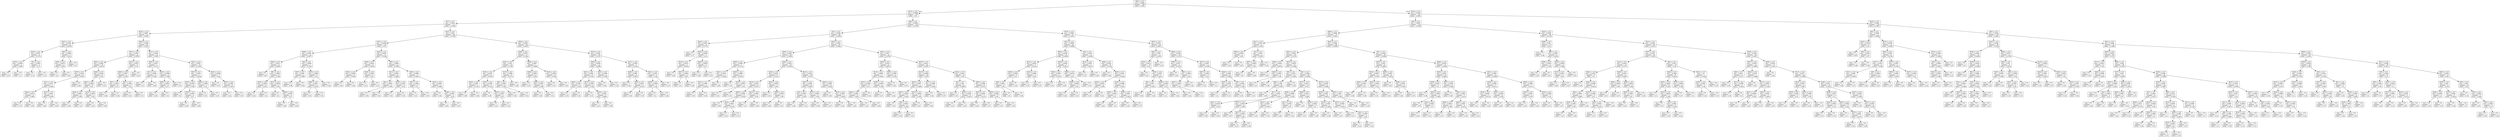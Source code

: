 digraph Tree {
node [shape=box] ;
0 [label="X[0] <= 0.5\nmse = 0.0094\nsamples = 500\nvalue = 0.462"] ;
1 [label="X[13] <= 0.5\nmse = 0.0068\nsamples = 233\nvalue = 0.51"] ;
0 -> 1 [labeldistance=2.5, labelangle=45, headlabel="True"] ;
2 [label="X[7] <= 0.5\nmse = 0.0053\nsamples = 117\nvalue = 0.5449"] ;
1 -> 2 ;
3 [label="X[22] <= 0.5\nmse = 0.0057\nsamples = 51\nvalue = 0.5827"] ;
2 -> 3 ;
4 [label="X[47] <= 0.5\nmse = 0.0029\nsamples = 9\nvalue = 0.6556"] ;
3 -> 4 ;
5 [label="X[32] <= 0.5\nmse = 0.0007\nsamples = 4\nvalue = 0.7075"] ;
4 -> 5 ;
6 [label="X[37] <= 0.5\nmse = 0.0002\nsamples = 2\nvalue = 0.685"] ;
5 -> 6 ;
7 [label="mse = 0.0\nsamples = 1\nvalue = 0.67"] ;
6 -> 7 ;
8 [label="mse = -0.0\nsamples = 1\nvalue = 0.7"] ;
6 -> 8 ;
9 [label="X[1] <= 0.5\nmse = 0.0001\nsamples = 2\nvalue = 0.73"] ;
5 -> 9 ;
10 [label="mse = 0.0\nsamples = 1\nvalue = 0.74"] ;
9 -> 10 ;
11 [label="mse = -0.0\nsamples = 1\nvalue = 0.72"] ;
9 -> 11 ;
12 [label="X[6] <= 0.5\nmse = 0.0008\nsamples = 5\nvalue = 0.614"] ;
4 -> 12 ;
13 [label="X[35] <= 0.5\nmse = 0.0012\nsamples = 2\nvalue = 0.635"] ;
12 -> 13 ;
14 [label="mse = 0.0\nsamples = 1\nvalue = 0.6"] ;
13 -> 14 ;
15 [label="mse = 0.0\nsamples = 1\nvalue = 0.67"] ;
13 -> 15 ;
16 [label="mse = -0.0\nsamples = 3\nvalue = 0.6"] ;
12 -> 16 ;
17 [label="X[42] <= 0.5\nmse = 0.0049\nsamples = 42\nvalue = 0.5671"] ;
3 -> 17 ;
18 [label="X[37] <= 0.5\nmse = 0.0047\nsamples = 21\nvalue = 0.5976"] ;
17 -> 18 ;
19 [label="X[43] <= 0.5\nmse = 0.0028\nsamples = 16\nvalue = 0.6219"] ;
18 -> 19 ;
20 [label="X[35] <= 0.5\nmse = 0.0019\nsamples = 8\nvalue = 0.6537"] ;
19 -> 20 ;
21 [label="X[11] <= 0.5\nmse = 0.0013\nsamples = 7\nvalue = 0.6643"] ;
20 -> 21 ;
22 [label="X[44] <= 0.5\nmse = 0.0012\nsamples = 4\nvalue = 0.685"] ;
21 -> 22 ;
23 [label="mse = 0.0\nsamples = 2\nvalue = 0.72"] ;
22 -> 23 ;
24 [label="mse = 0.0\nsamples = 2\nvalue = 0.65"] ;
22 -> 24 ;
25 [label="X[31] <= 0.5\nmse = 0.0001\nsamples = 3\nvalue = 0.6367"] ;
21 -> 25 ;
26 [label="mse = 0.0\nsamples = 1\nvalue = 0.65"] ;
25 -> 26 ;
27 [label="mse = -0.0\nsamples = 2\nvalue = 0.63"] ;
25 -> 27 ;
28 [label="mse = -0.0\nsamples = 1\nvalue = 0.58"] ;
20 -> 28 ;
29 [label="X[46] <= 0.5\nmse = 0.0016\nsamples = 8\nvalue = 0.59"] ;
19 -> 29 ;
30 [label="X[41] <= 0.5\nmse = 0.0005\nsamples = 6\nvalue = 0.61"] ;
29 -> 30 ;
31 [label="X[30] <= 0.5\nmse = 0.0001\nsamples = 4\nvalue = 0.595"] ;
30 -> 31 ;
32 [label="mse = 0.0\nsamples = 1\nvalue = 0.58"] ;
31 -> 32 ;
33 [label="mse = 0.0\nsamples = 3\nvalue = 0.6"] ;
31 -> 33 ;
34 [label="X[33] <= 0.5\nmse = 0.0001\nsamples = 2\nvalue = 0.64"] ;
30 -> 34 ;
35 [label="mse = 0.0\nsamples = 1\nvalue = 0.63"] ;
34 -> 35 ;
36 [label="mse = 0.0\nsamples = 1\nvalue = 0.65"] ;
34 -> 36 ;
37 [label="mse = -0.0\nsamples = 2\nvalue = 0.53"] ;
29 -> 37 ;
38 [label="X[15] <= 0.5\nmse = 0.0031\nsamples = 5\nvalue = 0.52"] ;
18 -> 38 ;
39 [label="X[45] <= 0.5\nmse = 0.0007\nsamples = 4\nvalue = 0.545"] ;
38 -> 39 ;
40 [label="X[5] <= 0.5\nmse = 0.0001\nsamples = 2\nvalue = 0.57"] ;
39 -> 40 ;
41 [label="mse = 0.0\nsamples = 1\nvalue = 0.58"] ;
40 -> 41 ;
42 [label="mse = -0.0\nsamples = 1\nvalue = 0.56"] ;
40 -> 42 ;
43 [label="X[2] <= 0.5\nmse = 0.0001\nsamples = 2\nvalue = 0.52"] ;
39 -> 43 ;
44 [label="mse = 0.0\nsamples = 1\nvalue = 0.53"] ;
43 -> 44 ;
45 [label="mse = 0.0\nsamples = 1\nvalue = 0.51"] ;
43 -> 45 ;
46 [label="mse = -0.0\nsamples = 1\nvalue = 0.42"] ;
38 -> 46 ;
47 [label="X[11] <= 0.5\nmse = 0.0032\nsamples = 21\nvalue = 0.5367"] ;
17 -> 47 ;
48 [label="X[24] <= 0.5\nmse = 0.0017\nsamples = 7\nvalue = 0.5771"] ;
47 -> 48 ;
49 [label="X[1] <= 0.5\nmse = 0.0006\nsamples = 2\nvalue = 0.625"] ;
48 -> 49 ;
50 [label="mse = 0.0\nsamples = 1\nvalue = 0.6"] ;
49 -> 50 ;
51 [label="mse = -0.0\nsamples = 1\nvalue = 0.65"] ;
49 -> 51 ;
52 [label="X[33] <= 0.5\nmse = 0.0008\nsamples = 5\nvalue = 0.558"] ;
48 -> 52 ;
53 [label="X[48] <= 0.5\nmse = 0.0003\nsamples = 4\nvalue = 0.57"] ;
52 -> 53 ;
54 [label="mse = 0.0\nsamples = 3\nvalue = 0.56"] ;
53 -> 54 ;
55 [label="mse = 0.0\nsamples = 1\nvalue = 0.6"] ;
53 -> 55 ;
56 [label="mse = -0.0\nsamples = 1\nvalue = 0.51"] ;
52 -> 56 ;
57 [label="X[21] <= 0.5\nmse = 0.0027\nsamples = 14\nvalue = 0.5164"] ;
47 -> 57 ;
58 [label="X[47] <= 0.5\nmse = 0.0019\nsamples = 7\nvalue = 0.5529"] ;
57 -> 58 ;
59 [label="X[35] <= 0.5\nmse = 0.0003\nsamples = 4\nvalue = 0.585"] ;
58 -> 59 ;
60 [label="mse = 0.0\nsamples = 2\nvalue = 0.6"] ;
59 -> 60 ;
61 [label="X[34] <= 0.5\nmse = 0.0001\nsamples = 2\nvalue = 0.57"] ;
59 -> 61 ;
62 [label="mse = 0.0\nsamples = 1\nvalue = 0.58"] ;
61 -> 62 ;
63 [label="mse = -0.0\nsamples = 1\nvalue = 0.56"] ;
61 -> 63 ;
64 [label="X[26] <= 0.5\nmse = 0.0008\nsamples = 3\nvalue = 0.51"] ;
58 -> 64 ;
65 [label="mse = 0.0\nsamples = 2\nvalue = 0.53"] ;
64 -> 65 ;
66 [label="mse = 0.0\nsamples = 1\nvalue = 0.47"] ;
64 -> 66 ;
67 [label="X[16] <= 0.5\nmse = 0.0009\nsamples = 7\nvalue = 0.48"] ;
57 -> 67 ;
68 [label="mse = 0.0\nsamples = 3\nvalue = 0.51"] ;
67 -> 68 ;
69 [label="X[35] <= 0.5\nmse = 0.0005\nsamples = 4\nvalue = 0.4575"] ;
67 -> 69 ;
70 [label="mse = 0.0\nsamples = 1\nvalue = 0.42"] ;
69 -> 70 ;
71 [label="mse = 0.0\nsamples = 3\nvalue = 0.47"] ;
69 -> 71 ;
72 [label="X[31] <= 0.5\nmse = 0.003\nsamples = 66\nvalue = 0.5156"] ;
2 -> 72 ;
73 [label="X[37] <= 0.5\nmse = 0.0026\nsamples = 30\nvalue = 0.54"] ;
72 -> 73 ;
74 [label="X[48] <= 0.5\nmse = 0.0024\nsamples = 13\nvalue = 0.5677"] ;
73 -> 74 ;
75 [label="X[40] <= 0.5\nmse = 0.0013\nsamples = 6\nvalue = 0.6067"] ;
74 -> 75 ;
76 [label="mse = 0.0\nsamples = 1\nvalue = 0.67"] ;
75 -> 76 ;
77 [label="X[6] <= 0.5\nmse = 0.0005\nsamples = 5\nvalue = 0.594"] ;
75 -> 77 ;
78 [label="X[19] <= 0.5\nmse = 0.0002\nsamples = 2\nvalue = 0.615"] ;
77 -> 78 ;
79 [label="mse = 0.0\nsamples = 1\nvalue = 0.63"] ;
78 -> 79 ;
80 [label="mse = 0.0\nsamples = 1\nvalue = 0.6"] ;
78 -> 80 ;
81 [label="X[21] <= 0.5\nmse = 0.0003\nsamples = 3\nvalue = 0.58"] ;
77 -> 81 ;
82 [label="mse = 0.0\nsamples = 1\nvalue = 0.6"] ;
81 -> 82 ;
83 [label="X[29] <= 0.5\nmse = 0.0001\nsamples = 2\nvalue = 0.57"] ;
81 -> 83 ;
84 [label="mse = 0.0\nsamples = 1\nvalue = 0.58"] ;
83 -> 84 ;
85 [label="mse = -0.0\nsamples = 1\nvalue = 0.56"] ;
83 -> 85 ;
86 [label="X[6] <= 0.5\nmse = 0.0009\nsamples = 7\nvalue = 0.5343"] ;
74 -> 86 ;
87 [label="X[47] <= 0.5\nmse = 0.0001\nsamples = 3\nvalue = 0.5667"] ;
86 -> 87 ;
88 [label="mse = 0.0\nsamples = 2\nvalue = 0.56"] ;
87 -> 88 ;
89 [label="mse = -0.0\nsamples = 1\nvalue = 0.58"] ;
87 -> 89 ;
90 [label="X[15] <= 0.5\nmse = 0.0002\nsamples = 4\nvalue = 0.51"] ;
86 -> 90 ;
91 [label="X[46] <= 0.5\nmse = 0.0001\nsamples = 3\nvalue = 0.5167"] ;
90 -> 91 ;
92 [label="mse = 0.0\nsamples = 1\nvalue = 0.53"] ;
91 -> 92 ;
93 [label="mse = 0.0\nsamples = 2\nvalue = 0.51"] ;
91 -> 93 ;
94 [label="mse = -0.0\nsamples = 1\nvalue = 0.49"] ;
90 -> 94 ;
95 [label="X[22] <= 0.5\nmse = 0.0018\nsamples = 17\nvalue = 0.5188"] ;
73 -> 95 ;
96 [label="X[20] <= 0.5\nmse = 0.0022\nsamples = 4\nvalue = 0.5625"] ;
95 -> 96 ;
97 [label="X[43] <= 0.5\nmse = 0.0006\nsamples = 2\nvalue = 0.605"] ;
96 -> 97 ;
98 [label="mse = 0.0\nsamples = 1\nvalue = 0.63"] ;
97 -> 98 ;
99 [label="mse = 0.0\nsamples = 1\nvalue = 0.58"] ;
97 -> 99 ;
100 [label="X[36] <= 0.5\nmse = 0.0001\nsamples = 2\nvalue = 0.52"] ;
96 -> 100 ;
101 [label="mse = 0.0\nsamples = 1\nvalue = 0.53"] ;
100 -> 101 ;
102 [label="mse = 0.0\nsamples = 1\nvalue = 0.51"] ;
100 -> 102 ;
103 [label="X[6] <= 0.5\nmse = 0.0009\nsamples = 13\nvalue = 0.5054"] ;
95 -> 103 ;
104 [label="X[11] <= 0.5\nmse = 0.0003\nsamples = 6\nvalue = 0.5283"] ;
103 -> 104 ;
105 [label="X[9] <= 0.5\nmse = 0.0002\nsamples = 2\nvalue = 0.545"] ;
104 -> 105 ;
106 [label="mse = 0.0\nsamples = 1\nvalue = 0.56"] ;
105 -> 106 ;
107 [label="mse = -0.0\nsamples = 1\nvalue = 0.53"] ;
105 -> 107 ;
108 [label="X[34] <= 0.5\nmse = 0.0001\nsamples = 4\nvalue = 0.52"] ;
104 -> 108 ;
109 [label="mse = 0.0\nsamples = 2\nvalue = 0.51"] ;
108 -> 109 ;
110 [label="mse = 0.0\nsamples = 2\nvalue = 0.53"] ;
108 -> 110 ;
111 [label="X[26] <= 0.5\nmse = 0.0006\nsamples = 7\nvalue = 0.4857"] ;
103 -> 111 ;
112 [label="X[9] <= 0.5\nmse = 0.0003\nsamples = 4\nvalue = 0.5"] ;
111 -> 112 ;
113 [label="mse = 0.0\nsamples = 3\nvalue = 0.51"] ;
112 -> 113 ;
114 [label="mse = -0.0\nsamples = 1\nvalue = 0.47"] ;
112 -> 114 ;
115 [label="X[16] <= 0.5\nmse = 0.0004\nsamples = 3\nvalue = 0.4667"] ;
111 -> 115 ;
116 [label="mse = 0.0\nsamples = 1\nvalue = 0.44"] ;
115 -> 116 ;
117 [label="X[36] <= 0.5\nmse = 0.0001\nsamples = 2\nvalue = 0.48"] ;
115 -> 117 ;
118 [label="mse = 0.0\nsamples = 1\nvalue = 0.49"] ;
117 -> 118 ;
119 [label="mse = 0.0\nsamples = 1\nvalue = 0.47"] ;
117 -> 119 ;
120 [label="X[20] <= 0.5\nmse = 0.0025\nsamples = 36\nvalue = 0.4953"] ;
72 -> 120 ;
121 [label="X[38] <= 0.5\nmse = 0.0015\nsamples = 17\nvalue = 0.5182"] ;
120 -> 121 ;
122 [label="X[41] <= 0.5\nmse = 0.001\nsamples = 10\nvalue = 0.539"] ;
121 -> 122 ;
123 [label="X[35] <= 0.5\nmse = 0.0007\nsamples = 6\nvalue = 0.5533"] ;
122 -> 123 ;
124 [label="X[44] <= 0.5\nmse = 0.0001\nsamples = 3\nvalue = 0.5733"] ;
123 -> 124 ;
125 [label="mse = 0.0\nsamples = 2\nvalue = 0.58"] ;
124 -> 125 ;
126 [label="mse = -0.0\nsamples = 1\nvalue = 0.56"] ;
124 -> 126 ;
127 [label="X[16] <= 0.5\nmse = 0.0004\nsamples = 3\nvalue = 0.5333"] ;
123 -> 127 ;
128 [label="mse = 0.0\nsamples = 1\nvalue = 0.56"] ;
127 -> 128 ;
129 [label="X[34] <= 0.5\nmse = 0.0001\nsamples = 2\nvalue = 0.52"] ;
127 -> 129 ;
130 [label="mse = 0.0\nsamples = 1\nvalue = 0.51"] ;
129 -> 130 ;
131 [label="mse = 0.0\nsamples = 1\nvalue = 0.53"] ;
129 -> 131 ;
132 [label="X[15] <= 0.5\nmse = 0.0009\nsamples = 4\nvalue = 0.5175"] ;
122 -> 132 ;
133 [label="X[6] <= 0.5\nmse = 0.0002\nsamples = 2\nvalue = 0.545"] ;
132 -> 133 ;
134 [label="mse = 0.0\nsamples = 1\nvalue = 0.56"] ;
133 -> 134 ;
135 [label="mse = -0.0\nsamples = 1\nvalue = 0.53"] ;
133 -> 135 ;
136 [label="mse = -0.0\nsamples = 2\nvalue = 0.49"] ;
132 -> 136 ;
137 [label="X[48] <= 0.5\nmse = 0.0007\nsamples = 7\nvalue = 0.4886"] ;
121 -> 137 ;
138 [label="X[39] <= 0.5\nmse = 0.0003\nsamples = 5\nvalue = 0.502"] ;
137 -> 138 ;
139 [label="mse = 0.0\nsamples = 1\nvalue = 0.53"] ;
138 -> 139 ;
140 [label="X[25] <= 0.5\nmse = 0.0001\nsamples = 4\nvalue = 0.495"] ;
138 -> 140 ;
141 [label="mse = 0.0\nsamples = 3\nvalue = 0.49"] ;
140 -> 141 ;
142 [label="mse = 0.0\nsamples = 1\nvalue = 0.51"] ;
140 -> 142 ;
143 [label="X[32] <= 0.5\nmse = 0.0002\nsamples = 2\nvalue = 0.455"] ;
137 -> 143 ;
144 [label="mse = 0.0\nsamples = 1\nvalue = 0.47"] ;
143 -> 144 ;
145 [label="mse = 0.0\nsamples = 1\nvalue = 0.44"] ;
143 -> 145 ;
146 [label="X[16] <= 0.5\nmse = 0.0024\nsamples = 19\nvalue = 0.4747"] ;
120 -> 146 ;
147 [label="X[48] <= 0.5\nmse = 0.0009\nsamples = 12\nvalue = 0.4983"] ;
146 -> 147 ;
148 [label="X[21] <= 0.5\nmse = 0.0002\nsamples = 9\nvalue = 0.5122"] ;
147 -> 148 ;
149 [label="X[26] <= 0.5\nmse = 0.0001\nsamples = 4\nvalue = 0.525"] ;
148 -> 149 ;
150 [label="mse = 0.0\nsamples = 3\nvalue = 0.53"] ;
149 -> 150 ;
151 [label="mse = 0.0\nsamples = 1\nvalue = 0.51"] ;
149 -> 151 ;
152 [label="X[15] <= 0.5\nmse = 0.0001\nsamples = 5\nvalue = 0.502"] ;
148 -> 152 ;
153 [label="mse = 0.0\nsamples = 2\nvalue = 0.51"] ;
152 -> 153 ;
154 [label="X[32] <= 0.5\nmse = 0.0001\nsamples = 3\nvalue = 0.4967"] ;
152 -> 154 ;
155 [label="mse = 0.0\nsamples = 1\nvalue = 0.51"] ;
154 -> 155 ;
156 [label="mse = 0.0\nsamples = 2\nvalue = 0.49"] ;
154 -> 156 ;
157 [label="X[21] <= 0.5\nmse = 0.0006\nsamples = 3\nvalue = 0.4567"] ;
147 -> 157 ;
158 [label="mse = 0.0\nsamples = 1\nvalue = 0.49"] ;
157 -> 158 ;
159 [label="mse = 0.0\nsamples = 2\nvalue = 0.44"] ;
157 -> 159 ;
160 [label="X[11] <= 0.5\nmse = 0.0025\nsamples = 7\nvalue = 0.4343"] ;
146 -> 160 ;
161 [label="X[26] <= 0.5\nmse = 0.0003\nsamples = 4\nvalue = 0.4675"] ;
160 -> 161 ;
162 [label="mse = 0.0\nsamples = 1\nvalue = 0.44"] ;
161 -> 162 ;
163 [label="X[44] <= 0.5\nmse = 0.0001\nsamples = 3\nvalue = 0.4767"] ;
161 -> 163 ;
164 [label="mse = 0.0\nsamples = 1\nvalue = 0.49"] ;
163 -> 164 ;
165 [label="mse = 0.0\nsamples = 2\nvalue = 0.47"] ;
163 -> 165 ;
166 [label="X[41] <= 0.5\nmse = 0.0021\nsamples = 3\nvalue = 0.39"] ;
160 -> 166 ;
167 [label="X[38] <= 0.5\nmse = 0.0004\nsamples = 2\nvalue = 0.42"] ;
166 -> 167 ;
168 [label="mse = 0.0\nsamples = 1\nvalue = 0.4"] ;
167 -> 168 ;
169 [label="mse = -0.0\nsamples = 1\nvalue = 0.44"] ;
167 -> 169 ;
170 [label="mse = -0.0\nsamples = 1\nvalue = 0.33"] ;
166 -> 170 ;
171 [label="X[8] <= 0.5\nmse = 0.0058\nsamples = 116\nvalue = 0.4749"] ;
1 -> 171 ;
172 [label="X[1] <= 0.5\nmse = 0.0045\nsamples = 65\nvalue = 0.5062"] ;
171 -> 172 ;
173 [label="X[23] <= 0.5\nmse = 0.0079\nsamples = 8\nvalue = 0.5775"] ;
172 -> 173 ;
174 [label="mse = 0.0\nsamples = 1\nvalue = 0.77"] ;
173 -> 174 ;
175 [label="X[25] <= 0.5\nmse = 0.0029\nsamples = 7\nvalue = 0.55"] ;
173 -> 175 ;
176 [label="X[16] <= 0.5\nmse = 0.0014\nsamples = 3\nvalue = 0.6033"] ;
175 -> 176 ;
177 [label="mse = 0.0\nsamples = 1\nvalue = 0.65"] ;
176 -> 177 ;
178 [label="X[47] <= 0.5\nmse = 0.0004\nsamples = 2\nvalue = 0.58"] ;
176 -> 178 ;
179 [label="mse = 0.0\nsamples = 1\nvalue = 0.6"] ;
178 -> 179 ;
180 [label="mse = -0.0\nsamples = 1\nvalue = 0.56"] ;
178 -> 180 ;
181 [label="X[20] <= 0.5\nmse = 0.0004\nsamples = 4\nvalue = 0.51"] ;
175 -> 181 ;
182 [label="mse = 0.0\nsamples = 2\nvalue = 0.49"] ;
181 -> 182 ;
183 [label="mse = 0.0\nsamples = 2\nvalue = 0.53"] ;
181 -> 183 ;
184 [label="X[42] <= 0.5\nmse = 0.0032\nsamples = 57\nvalue = 0.4961"] ;
172 -> 184 ;
185 [label="X[38] <= 0.5\nmse = 0.0039\nsamples = 26\nvalue = 0.5204"] ;
184 -> 185 ;
186 [label="X[48] <= 0.5\nmse = 0.0046\nsamples = 7\nvalue = 0.5714"] ;
185 -> 186 ;
187 [label="X[41] <= 0.5\nmse = 0.0016\nsamples = 4\nvalue = 0.6225"] ;
186 -> 187 ;
188 [label="X[33] <= 0.5\nmse = 0.0004\nsamples = 3\nvalue = 0.6433"] ;
187 -> 188 ;
189 [label="mse = 0.0\nsamples = 1\nvalue = 0.67"] ;
188 -> 189 ;
190 [label="mse = -0.0\nsamples = 2\nvalue = 0.63"] ;
188 -> 190 ;
191 [label="mse = 0.0\nsamples = 1\nvalue = 0.56"] ;
187 -> 191 ;
192 [label="X[45] <= 0.5\nmse = 0.0006\nsamples = 3\nvalue = 0.5033"] ;
186 -> 192 ;
193 [label="mse = 0.0\nsamples = 1\nvalue = 0.47"] ;
192 -> 193 ;
194 [label="X[18] <= 0.5\nmse = 0.0001\nsamples = 2\nvalue = 0.52"] ;
192 -> 194 ;
195 [label="mse = 0.0\nsamples = 1\nvalue = 0.51"] ;
194 -> 195 ;
196 [label="mse = 0.0\nsamples = 1\nvalue = 0.53"] ;
194 -> 196 ;
197 [label="X[46] <= 0.5\nmse = 0.0023\nsamples = 19\nvalue = 0.5016"] ;
185 -> 197 ;
198 [label="X[20] <= 0.5\nmse = 0.0018\nsamples = 9\nvalue = 0.5311"] ;
197 -> 198 ;
199 [label="X[33] <= 0.5\nmse = 0.0013\nsamples = 6\nvalue = 0.5517"] ;
198 -> 199 ;
200 [label="X[48] <= 0.5\nmse = 0.0008\nsamples = 4\nvalue = 0.5325"] ;
199 -> 200 ;
201 [label="mse = 0.0\nsamples = 1\nvalue = 0.58"] ;
200 -> 201 ;
202 [label="X[43] <= 0.5\nmse = 0.0001\nsamples = 3\nvalue = 0.5167"] ;
200 -> 202 ;
203 [label="mse = 0.0\nsamples = 1\nvalue = 0.53"] ;
202 -> 203 ;
204 [label="mse = 0.0\nsamples = 2\nvalue = 0.51"] ;
202 -> 204 ;
205 [label="X[12] <= 0.5\nmse = 0.0001\nsamples = 2\nvalue = 0.59"] ;
199 -> 205 ;
206 [label="mse = 0.0\nsamples = 1\nvalue = 0.6"] ;
205 -> 206 ;
207 [label="mse = -0.0\nsamples = 1\nvalue = 0.58"] ;
205 -> 207 ;
208 [label="X[24] <= 0.5\nmse = 0.0003\nsamples = 3\nvalue = 0.49"] ;
198 -> 208 ;
209 [label="mse = 0.0\nsamples = 1\nvalue = 0.51"] ;
208 -> 209 ;
210 [label="X[26] <= 0.5\nmse = 0.0001\nsamples = 2\nvalue = 0.48"] ;
208 -> 210 ;
211 [label="mse = 0.0\nsamples = 1\nvalue = 0.49"] ;
210 -> 211 ;
212 [label="mse = 0.0\nsamples = 1\nvalue = 0.47"] ;
210 -> 212 ;
213 [label="X[10] <= 0.5\nmse = 0.0012\nsamples = 10\nvalue = 0.475"] ;
197 -> 213 ;
214 [label="X[47] <= 0.5\nmse = 0.0002\nsamples = 6\nvalue = 0.4967"] ;
213 -> 214 ;
215 [label="X[4] <= 0.5\nmse = 0.0001\nsamples = 4\nvalue = 0.505"] ;
214 -> 215 ;
216 [label="mse = 0.0\nsamples = 1\nvalue = 0.49"] ;
215 -> 216 ;
217 [label="mse = 0.0\nsamples = 3\nvalue = 0.51"] ;
215 -> 217 ;
218 [label="X[15] <= 0.5\nmse = 0.0001\nsamples = 2\nvalue = 0.48"] ;
214 -> 218 ;
219 [label="mse = 0.0\nsamples = 1\nvalue = 0.49"] ;
218 -> 219 ;
220 [label="mse = 0.0\nsamples = 1\nvalue = 0.47"] ;
218 -> 220 ;
221 [label="X[26] <= 0.5\nmse = 0.0008\nsamples = 4\nvalue = 0.4425"] ;
213 -> 221 ;
222 [label="mse = 0.0\nsamples = 1\nvalue = 0.49"] ;
221 -> 222 ;
223 [label="X[19] <= 0.5\nmse = 0.0001\nsamples = 3\nvalue = 0.4267"] ;
221 -> 223 ;
224 [label="mse = 0.0\nsamples = 1\nvalue = 0.44"] ;
223 -> 224 ;
225 [label="mse = -0.0\nsamples = 2\nvalue = 0.42"] ;
223 -> 225 ;
226 [label="X[41] <= 0.5\nmse = 0.0017\nsamples = 31\nvalue = 0.4758"] ;
184 -> 226 ;
227 [label="X[44] <= 0.5\nmse = 0.0014\nsamples = 9\nvalue = 0.5078"] ;
226 -> 227 ;
228 [label="X[19] <= 0.5\nmse = 0.0008\nsamples = 7\nvalue = 0.4943"] ;
227 -> 228 ;
229 [label="X[10] <= 0.5\nmse = 0.0002\nsamples = 5\nvalue = 0.51"] ;
228 -> 229 ;
230 [label="X[26] <= 0.5\nmse = 0.0001\nsamples = 4\nvalue = 0.505"] ;
229 -> 230 ;
231 [label="mse = 0.0\nsamples = 3\nvalue = 0.51"] ;
230 -> 231 ;
232 [label="mse = 0.0\nsamples = 1\nvalue = 0.49"] ;
230 -> 232 ;
233 [label="mse = -0.0\nsamples = 1\nvalue = 0.53"] ;
229 -> 233 ;
234 [label="X[26] <= 0.5\nmse = 0.0002\nsamples = 2\nvalue = 0.455"] ;
228 -> 234 ;
235 [label="mse = 0.0\nsamples = 1\nvalue = 0.47"] ;
234 -> 235 ;
236 [label="mse = 0.0\nsamples = 1\nvalue = 0.44"] ;
234 -> 236 ;
237 [label="X[25] <= 0.5\nmse = 0.0006\nsamples = 2\nvalue = 0.555"] ;
227 -> 237 ;
238 [label="mse = 0.0\nsamples = 1\nvalue = 0.58"] ;
237 -> 238 ;
239 [label="mse = 0.0\nsamples = 1\nvalue = 0.53"] ;
237 -> 239 ;
240 [label="X[35] <= 0.5\nmse = 0.0012\nsamples = 22\nvalue = 0.4627"] ;
226 -> 240 ;
241 [label="X[19] <= 0.5\nmse = 0.0009\nsamples = 10\nvalue = 0.478"] ;
240 -> 241 ;
242 [label="X[44] <= 0.5\nmse = 0.0007\nsamples = 7\nvalue = 0.4886"] ;
241 -> 242 ;
243 [label="X[47] <= 0.5\nmse = 0.0003\nsamples = 5\nvalue = 0.502"] ;
242 -> 243 ;
244 [label="mse = 0.0\nsamples = 1\nvalue = 0.53"] ;
243 -> 244 ;
245 [label="X[9] <= 0.5\nmse = 0.0001\nsamples = 4\nvalue = 0.495"] ;
243 -> 245 ;
246 [label="mse = 0.0\nsamples = 3\nvalue = 0.49"] ;
245 -> 246 ;
247 [label="mse = 0.0\nsamples = 1\nvalue = 0.51"] ;
245 -> 247 ;
248 [label="X[10] <= 0.5\nmse = 0.0002\nsamples = 2\nvalue = 0.455"] ;
242 -> 248 ;
249 [label="mse = 0.0\nsamples = 1\nvalue = 0.47"] ;
248 -> 249 ;
250 [label="mse = 0.0\nsamples = 1\nvalue = 0.44"] ;
248 -> 250 ;
251 [label="X[37] <= 0.5\nmse = 0.0006\nsamples = 3\nvalue = 0.4533"] ;
241 -> 251 ;
252 [label="mse = 0.0\nsamples = 1\nvalue = 0.42"] ;
251 -> 252 ;
253 [label="mse = 0.0\nsamples = 2\nvalue = 0.47"] ;
251 -> 253 ;
254 [label="X[12] <= 0.5\nmse = 0.0011\nsamples = 12\nvalue = 0.45"] ;
240 -> 254 ;
255 [label="X[3] <= 0.5\nmse = 0.001\nsamples = 6\nvalue = 0.4683"] ;
254 -> 255 ;
256 [label="mse = 0.0\nsamples = 2\nvalue = 0.51"] ;
255 -> 256 ;
257 [label="X[18] <= 0.5\nmse = 0.0002\nsamples = 4\nvalue = 0.4475"] ;
255 -> 257 ;
258 [label="mse = 0.0\nsamples = 1\nvalue = 0.47"] ;
257 -> 258 ;
259 [label="mse = 0.0\nsamples = 3\nvalue = 0.44"] ;
257 -> 259 ;
260 [label="X[45] <= 0.5\nmse = 0.0006\nsamples = 6\nvalue = 0.4317"] ;
254 -> 260 ;
261 [label="X[25] <= 0.5\nmse = 0.0004\nsamples = 3\nvalue = 0.4133"] ;
260 -> 261 ;
262 [label="mse = 0.0\nsamples = 1\nvalue = 0.44"] ;
261 -> 262 ;
263 [label="mse = 0.0\nsamples = 2\nvalue = 0.4"] ;
261 -> 263 ;
264 [label="X[25] <= 0.5\nmse = 0.0002\nsamples = 3\nvalue = 0.45"] ;
260 -> 264 ;
265 [label="mse = 0.0\nsamples = 1\nvalue = 0.47"] ;
264 -> 265 ;
266 [label="mse = 0.0\nsamples = 2\nvalue = 0.44"] ;
264 -> 266 ;
267 [label="X[10] <= 0.5\nmse = 0.0046\nsamples = 51\nvalue = 0.4351"] ;
171 -> 267 ;
268 [label="X[31] <= 0.5\nmse = 0.0039\nsamples = 25\nvalue = 0.4688"] ;
267 -> 268 ;
269 [label="X[33] <= 0.5\nmse = 0.0032\nsamples = 14\nvalue = 0.4929"] ;
268 -> 269 ;
270 [label="X[12] <= 0.5\nmse = 0.0022\nsamples = 7\nvalue = 0.5243"] ;
269 -> 270 ;
271 [label="X[38] <= 0.5\nmse = 0.0009\nsamples = 3\nvalue = 0.57"] ;
270 -> 271 ;
272 [label="X[6] <= 0.5\nmse = 0.0001\nsamples = 2\nvalue = 0.59"] ;
271 -> 272 ;
273 [label="mse = 0.0\nsamples = 1\nvalue = 0.6"] ;
272 -> 273 ;
274 [label="mse = -0.0\nsamples = 1\nvalue = 0.58"] ;
272 -> 274 ;
275 [label="mse = 0.0\nsamples = 1\nvalue = 0.53"] ;
271 -> 275 ;
276 [label="X[18] <= 0.5\nmse = 0.0004\nsamples = 4\nvalue = 0.49"] ;
270 -> 276 ;
277 [label="mse = 0.0\nsamples = 2\nvalue = 0.51"] ;
276 -> 277 ;
278 [label="mse = 0.0\nsamples = 2\nvalue = 0.47"] ;
276 -> 278 ;
279 [label="X[16] <= 0.5\nmse = 0.0022\nsamples = 7\nvalue = 0.4614"] ;
269 -> 279 ;
280 [label="X[45] <= 0.5\nmse = 0.0004\nsamples = 3\nvalue = 0.5033"] ;
279 -> 280 ;
281 [label="mse = 0.0\nsamples = 1\nvalue = 0.53"] ;
280 -> 281 ;
282 [label="mse = 0.0\nsamples = 2\nvalue = 0.49"] ;
280 -> 282 ;
283 [label="X[44] <= 0.5\nmse = 0.0014\nsamples = 4\nvalue = 0.43"] ;
279 -> 283 ;
284 [label="X[24] <= 0.5\nmse = 0.0002\nsamples = 3\nvalue = 0.45"] ;
283 -> 284 ;
285 [label="mse = 0.0\nsamples = 2\nvalue = 0.44"] ;
284 -> 285 ;
286 [label="mse = 0.0\nsamples = 1\nvalue = 0.47"] ;
284 -> 286 ;
287 [label="mse = -0.0\nsamples = 1\nvalue = 0.37"] ;
283 -> 287 ;
288 [label="X[2] <= 0.5\nmse = 0.0032\nsamples = 11\nvalue = 0.4382"] ;
268 -> 288 ;
289 [label="X[12] <= 0.5\nmse = 0.0001\nsamples = 3\nvalue = 0.5033"] ;
288 -> 289 ;
290 [label="mse = 0.0\nsamples = 2\nvalue = 0.51"] ;
289 -> 290 ;
291 [label="mse = 0.0\nsamples = 1\nvalue = 0.49"] ;
289 -> 291 ;
292 [label="X[46] <= 0.5\nmse = 0.0022\nsamples = 8\nvalue = 0.4138"] ;
288 -> 292 ;
293 [label="mse = 0.0\nsamples = 1\nvalue = 0.49"] ;
292 -> 293 ;
294 [label="X[26] <= 0.5\nmse = 0.0016\nsamples = 7\nvalue = 0.4029"] ;
292 -> 294 ;
295 [label="X[25] <= 0.5\nmse = 0.0002\nsamples = 2\nvalue = 0.455"] ;
294 -> 295 ;
296 [label="mse = 0.0\nsamples = 1\nvalue = 0.47"] ;
295 -> 296 ;
297 [label="mse = 0.0\nsamples = 1\nvalue = 0.44"] ;
295 -> 297 ;
298 [label="X[16] <= 0.5\nmse = 0.0006\nsamples = 5\nvalue = 0.382"] ;
294 -> 298 ;
299 [label="X[42] <= 0.5\nmse = 0.0001\nsamples = 2\nvalue = 0.41"] ;
298 -> 299 ;
300 [label="mse = 0.0\nsamples = 1\nvalue = 0.42"] ;
299 -> 300 ;
301 [label="mse = 0.0\nsamples = 1\nvalue = 0.4"] ;
299 -> 301 ;
302 [label="X[20] <= 0.5\nmse = 0.0001\nsamples = 3\nvalue = 0.3633"] ;
298 -> 302 ;
303 [label="mse = 0.0\nsamples = 1\nvalue = 0.35"] ;
302 -> 303 ;
304 [label="mse = 0.0\nsamples = 2\nvalue = 0.37"] ;
302 -> 304 ;
305 [label="X[15] <= 0.5\nmse = 0.0031\nsamples = 26\nvalue = 0.4027"] ;
267 -> 305 ;
306 [label="X[42] <= 0.5\nmse = 0.002\nsamples = 11\nvalue = 0.4391"] ;
305 -> 306 ;
307 [label="X[23] <= 0.5\nmse = 0.0013\nsamples = 10\nvalue = 0.43"] ;
306 -> 307 ;
308 [label="mse = 0.0\nsamples = 1\nvalue = 0.51"] ;
307 -> 308 ;
309 [label="X[34] <= 0.5\nmse = 0.0007\nsamples = 9\nvalue = 0.4211"] ;
307 -> 309 ;
310 [label="X[2] <= 0.5\nmse = 0.0011\nsamples = 3\nvalue = 0.4433"] ;
309 -> 310 ;
311 [label="mse = 0.0\nsamples = 1\nvalue = 0.49"] ;
310 -> 311 ;
312 [label="mse = -0.0\nsamples = 2\nvalue = 0.42"] ;
310 -> 312 ;
313 [label="X[46] <= 0.5\nmse = 0.0001\nsamples = 6\nvalue = 0.41"] ;
309 -> 313 ;
314 [label="mse = -0.0\nsamples = 3\nvalue = 0.4"] ;
313 -> 314 ;
315 [label="mse = 0.0\nsamples = 3\nvalue = 0.42"] ;
313 -> 315 ;
316 [label="mse = -0.0\nsamples = 1\nvalue = 0.53"] ;
306 -> 316 ;
317 [label="X[46] <= 0.5\nmse = 0.0022\nsamples = 15\nvalue = 0.376"] ;
305 -> 317 ;
318 [label="X[36] <= 0.5\nmse = 0.0011\nsamples = 4\nvalue = 0.4375"] ;
317 -> 318 ;
319 [label="mse = 0.0\nsamples = 1\nvalue = 0.49"] ;
318 -> 319 ;
320 [label="X[6] <= 0.5\nmse = 0.0003\nsamples = 3\nvalue = 0.42"] ;
318 -> 320 ;
321 [label="X[47] <= 0.5\nmse = 0.0001\nsamples = 2\nvalue = 0.41"] ;
320 -> 321 ;
322 [label="mse = 0.0\nsamples = 1\nvalue = 0.42"] ;
321 -> 322 ;
323 [label="mse = 0.0\nsamples = 1\nvalue = 0.4"] ;
321 -> 323 ;
324 [label="mse = 0.0\nsamples = 1\nvalue = 0.44"] ;
320 -> 324 ;
325 [label="X[31] <= 0.5\nmse = 0.0007\nsamples = 11\nvalue = 0.3536"] ;
317 -> 325 ;
326 [label="X[47] <= 0.5\nmse = 0.0002\nsamples = 3\nvalue = 0.32"] ;
325 -> 326 ;
327 [label="mse = 0.0\nsamples = 2\nvalue = 0.33"] ;
326 -> 327 ;
328 [label="mse = -0.0\nsamples = 1\nvalue = 0.3"] ;
326 -> 328 ;
329 [label="X[48] <= 0.5\nmse = 0.0002\nsamples = 8\nvalue = 0.3662"] ;
325 -> 329 ;
330 [label="X[45] <= 0.5\nmse = 0.0002\nsamples = 4\nvalue = 0.3775"] ;
329 -> 330 ;
331 [label="mse = 0.0\nsamples = 1\nvalue = 0.4"] ;
330 -> 331 ;
332 [label="mse = -0.0\nsamples = 3\nvalue = 0.37"] ;
330 -> 332 ;
333 [label="X[9] <= 0.5\nmse = 0.0001\nsamples = 4\nvalue = 0.355"] ;
329 -> 333 ;
334 [label="mse = 0.0\nsamples = 3\nvalue = 0.35"] ;
333 -> 334 ;
335 [label="mse = -0.0\nsamples = 1\nvalue = 0.37"] ;
333 -> 335 ;
336 [label="X[14] <= 0.5\nmse = 0.0079\nsamples = 267\nvalue = 0.4201"] ;
0 -> 336 [labeldistance=2.5, labelangle=-45, headlabel="False"] ;
337 [label="X[8] <= 0.5\nmse = 0.0067\nsamples = 143\nvalue = 0.4548"] ;
336 -> 337 ;
338 [label="X[29] <= 0.5\nmse = 0.0049\nsamples = 74\nvalue = 0.4931"] ;
337 -> 338 ;
339 [label="X[21] <= 0.5\nmse = 0.0031\nsamples = 5\nvalue = 0.594"] ;
338 -> 339 ;
340 [label="X[42] <= 0.5\nmse = 0.0004\nsamples = 2\nvalue = 0.65"] ;
339 -> 340 ;
341 [label="mse = 0.0\nsamples = 1\nvalue = 0.63"] ;
340 -> 341 ;
342 [label="mse = 0.0\nsamples = 1\nvalue = 0.67"] ;
340 -> 342 ;
343 [label="X[3] <= 0.5\nmse = 0.0014\nsamples = 3\nvalue = 0.5567"] ;
339 -> 343 ;
344 [label="X[47] <= 0.5\nmse = 0.0004\nsamples = 2\nvalue = 0.58"] ;
343 -> 344 ;
345 [label="mse = 0.0\nsamples = 1\nvalue = 0.6"] ;
344 -> 345 ;
346 [label="mse = -0.0\nsamples = 1\nvalue = 0.56"] ;
344 -> 346 ;
347 [label="mse = 0.0\nsamples = 1\nvalue = 0.51"] ;
343 -> 347 ;
348 [label="X[43] <= 0.5\nmse = 0.0042\nsamples = 69\nvalue = 0.4858"] ;
338 -> 348 ;
349 [label="X[22] <= 0.5\nmse = 0.0044\nsamples = 34\nvalue = 0.5135"] ;
348 -> 349 ;
350 [label="X[38] <= 0.5\nmse = 0.0004\nsamples = 3\nvalue = 0.6033"] ;
349 -> 350 ;
351 [label="mse = 0.0\nsamples = 1\nvalue = 0.63"] ;
350 -> 351 ;
352 [label="X[48] <= 0.5\nmse = 0.0001\nsamples = 2\nvalue = 0.59"] ;
350 -> 352 ;
353 [label="mse = 0.0\nsamples = 1\nvalue = 0.6"] ;
352 -> 353 ;
354 [label="mse = -0.0\nsamples = 1\nvalue = 0.58"] ;
352 -> 354 ;
355 [label="X[18] <= 0.5\nmse = 0.0039\nsamples = 31\nvalue = 0.5048"] ;
349 -> 355 ;
356 [label="X[9] <= 0.5\nmse = 0.0037\nsamples = 13\nvalue = 0.5362"] ;
355 -> 356 ;
357 [label="X[40] <= 0.5\nmse = 0.004\nsamples = 9\nvalue = 0.5567"] ;
356 -> 357 ;
358 [label="mse = 0.0\nsamples = 2\nvalue = 0.63"] ;
357 -> 358 ;
359 [label="X[1] <= 0.5\nmse = 0.0031\nsamples = 7\nvalue = 0.5357"] ;
357 -> 359 ;
360 [label="X[21] <= 0.5\nmse = 0.0018\nsamples = 3\nvalue = 0.59"] ;
359 -> 360 ;
361 [label="mse = 0.0\nsamples = 2\nvalue = 0.56"] ;
360 -> 361 ;
362 [label="mse = 0.0\nsamples = 1\nvalue = 0.65"] ;
360 -> 362 ;
363 [label="X[31] <= 0.5\nmse = 0.0003\nsamples = 4\nvalue = 0.495"] ;
359 -> 363 ;
364 [label="mse = 0.0\nsamples = 2\nvalue = 0.51"] ;
363 -> 364 ;
365 [label="X[47] <= 0.5\nmse = 0.0001\nsamples = 2\nvalue = 0.48"] ;
363 -> 365 ;
366 [label="mse = 0.0\nsamples = 1\nvalue = 0.47"] ;
365 -> 366 ;
367 [label="mse = 0.0\nsamples = 1\nvalue = 0.49"] ;
365 -> 367 ;
368 [label="mse = -0.0\nsamples = 4\nvalue = 0.49"] ;
356 -> 368 ;
369 [label="X[4] <= 0.5\nmse = 0.0028\nsamples = 18\nvalue = 0.4822"] ;
355 -> 369 ;
370 [label="X[37] <= 0.5\nmse = 0.0017\nsamples = 10\nvalue = 0.511"] ;
369 -> 370 ;
371 [label="X[46] <= 0.5\nmse = 0.0008\nsamples = 5\nvalue = 0.538"] ;
370 -> 371 ;
372 [label="X[32] <= 0.5\nmse = 0.0001\nsamples = 3\nvalue = 0.5167"] ;
371 -> 372 ;
373 [label="mse = 0.0\nsamples = 1\nvalue = 0.53"] ;
372 -> 373 ;
374 [label="mse = 0.0\nsamples = 2\nvalue = 0.51"] ;
372 -> 374 ;
375 [label="X[11] <= 0.5\nmse = 0.0001\nsamples = 2\nvalue = 0.57"] ;
371 -> 375 ;
376 [label="mse = 0.0\nsamples = 1\nvalue = 0.56"] ;
375 -> 376 ;
377 [label="mse = -0.0\nsamples = 1\nvalue = 0.58"] ;
375 -> 377 ;
378 [label="X[48] <= 0.5\nmse = 0.0011\nsamples = 5\nvalue = 0.484"] ;
370 -> 378 ;
379 [label="mse = 0.0\nsamples = 1\nvalue = 0.42"] ;
378 -> 379 ;
380 [label="X[32] <= 0.5\nmse = 0.0001\nsamples = 4\nvalue = 0.5"] ;
378 -> 380 ;
381 [label="mse = 0.0\nsamples = 2\nvalue = 0.51"] ;
380 -> 381 ;
382 [label="mse = 0.0\nsamples = 2\nvalue = 0.49"] ;
380 -> 382 ;
383 [label="X[15] <= 0.5\nmse = 0.0019\nsamples = 8\nvalue = 0.4462"] ;
369 -> 383 ;
384 [label="X[25] <= 0.5\nmse = 0.0007\nsamples = 6\nvalue = 0.4633"] ;
383 -> 384 ;
385 [label="X[12] <= 0.5\nmse = 0.0001\nsamples = 3\nvalue = 0.4833"] ;
384 -> 385 ;
386 [label="mse = 0.0\nsamples = 2\nvalue = 0.49"] ;
385 -> 386 ;
387 [label="mse = 0.0\nsamples = 1\nvalue = 0.47"] ;
385 -> 387 ;
388 [label="X[37] <= 0.5\nmse = 0.0004\nsamples = 3\nvalue = 0.4433"] ;
384 -> 388 ;
389 [label="mse = 0.0\nsamples = 1\nvalue = 0.47"] ;
388 -> 389 ;
390 [label="X[41] <= 0.5\nmse = 0.0001\nsamples = 2\nvalue = 0.43"] ;
388 -> 390 ;
391 [label="mse = 0.0\nsamples = 1\nvalue = 0.42"] ;
390 -> 391 ;
392 [label="mse = 0.0\nsamples = 1\nvalue = 0.44"] ;
390 -> 392 ;
393 [label="X[35] <= 0.5\nmse = 0.002\nsamples = 2\nvalue = 0.395"] ;
383 -> 393 ;
394 [label="mse = 0.0\nsamples = 1\nvalue = 0.44"] ;
393 -> 394 ;
395 [label="mse = -0.0\nsamples = 1\nvalue = 0.35"] ;
393 -> 395 ;
396 [label="X[1] <= 0.5\nmse = 0.0026\nsamples = 35\nvalue = 0.4589"] ;
348 -> 396 ;
397 [label="X[16] <= 0.5\nmse = 0.002\nsamples = 8\nvalue = 0.5062"] ;
396 -> 397 ;
398 [label="X[32] <= 0.5\nmse = 0.0007\nsamples = 4\nvalue = 0.545"] ;
397 -> 398 ;
399 [label="X[42] <= 0.5\nmse = 0.0001\nsamples = 2\nvalue = 0.57"] ;
398 -> 399 ;
400 [label="mse = 0.0\nsamples = 1\nvalue = 0.56"] ;
399 -> 400 ;
401 [label="mse = -0.0\nsamples = 1\nvalue = 0.58"] ;
399 -> 401 ;
402 [label="X[25] <= 0.5\nmse = 0.0001\nsamples = 2\nvalue = 0.52"] ;
398 -> 402 ;
403 [label="mse = 0.0\nsamples = 1\nvalue = 0.51"] ;
402 -> 403 ;
404 [label="mse = 0.0\nsamples = 1\nvalue = 0.53"] ;
402 -> 404 ;
405 [label="X[25] <= 0.5\nmse = 0.0003\nsamples = 4\nvalue = 0.4675"] ;
397 -> 405 ;
406 [label="mse = 0.0\nsamples = 1\nvalue = 0.44"] ;
405 -> 406 ;
407 [label="X[38] <= 0.5\nmse = 0.0001\nsamples = 3\nvalue = 0.4767"] ;
405 -> 407 ;
408 [label="mse = 0.0\nsamples = 1\nvalue = 0.49"] ;
407 -> 408 ;
409 [label="mse = 0.0\nsamples = 2\nvalue = 0.47"] ;
407 -> 409 ;
410 [label="X[48] <= 0.5\nmse = 0.0019\nsamples = 27\nvalue = 0.4448"] ;
396 -> 410 ;
411 [label="X[25] <= 0.5\nmse = 0.0023\nsamples = 13\nvalue = 0.4646"] ;
410 -> 411 ;
412 [label="X[38] <= 0.5\nmse = 0.0011\nsamples = 5\nvalue = 0.5"] ;
411 -> 412 ;
413 [label="mse = 0.0\nsamples = 1\nvalue = 0.56"] ;
412 -> 413 ;
414 [label="X[42] <= 0.5\nmse = 0.0003\nsamples = 4\nvalue = 0.485"] ;
412 -> 414 ;
415 [label="mse = 0.0\nsamples = 2\nvalue = 0.47"] ;
414 -> 415 ;
416 [label="X[23] <= 0.5\nmse = 0.0001\nsamples = 2\nvalue = 0.5"] ;
414 -> 416 ;
417 [label="mse = 0.0\nsamples = 1\nvalue = 0.49"] ;
416 -> 417 ;
418 [label="mse = 0.0\nsamples = 1\nvalue = 0.51"] ;
416 -> 418 ;
419 [label="X[47] <= 0.5\nmse = 0.0018\nsamples = 8\nvalue = 0.4425"] ;
411 -> 419 ;
420 [label="mse = 0.0\nsamples = 3\nvalue = 0.49"] ;
419 -> 420 ;
421 [label="X[9] <= 0.5\nmse = 0.0007\nsamples = 5\nvalue = 0.414"] ;
419 -> 421 ;
422 [label="X[46] <= 0.5\nmse = 0.0002\nsamples = 2\nvalue = 0.385"] ;
421 -> 422 ;
423 [label="mse = 0.0\nsamples = 1\nvalue = 0.37"] ;
422 -> 423 ;
424 [label="mse = 0.0\nsamples = 1\nvalue = 0.4"] ;
422 -> 424 ;
425 [label="X[20] <= 0.5\nmse = 0.0001\nsamples = 3\nvalue = 0.4333"] ;
421 -> 425 ;
426 [label="mse = -0.0\nsamples = 2\nvalue = 0.44"] ;
425 -> 426 ;
427 [label="mse = 0.0\nsamples = 1\nvalue = 0.42"] ;
425 -> 427 ;
428 [label="X[31] <= 0.5\nmse = 0.0007\nsamples = 14\nvalue = 0.4264"] ;
410 -> 428 ;
429 [label="X[38] <= 0.5\nmse = 0.0006\nsamples = 7\nvalue = 0.4371"] ;
428 -> 429 ;
430 [label="X[34] <= 0.5\nmse = 0.0001\nsamples = 3\nvalue = 0.4133"] ;
429 -> 430 ;
431 [label="mse = 0.0\nsamples = 1\nvalue = 0.4"] ;
430 -> 431 ;
432 [label="mse = 0.0\nsamples = 2\nvalue = 0.42"] ;
430 -> 432 ;
433 [label="X[21] <= 0.5\nmse = 0.0002\nsamples = 4\nvalue = 0.455"] ;
429 -> 433 ;
434 [label="mse = 0.0\nsamples = 2\nvalue = 0.44"] ;
433 -> 434 ;
435 [label="mse = 0.0\nsamples = 2\nvalue = 0.47"] ;
433 -> 435 ;
436 [label="X[46] <= 0.5\nmse = 0.0006\nsamples = 7\nvalue = 0.4157"] ;
428 -> 436 ;
437 [label="X[35] <= 0.5\nmse = 0.0001\nsamples = 4\nvalue = 0.435"] ;
436 -> 437 ;
438 [label="mse = 0.0\nsamples = 3\nvalue = 0.44"] ;
437 -> 438 ;
439 [label="mse = 0.0\nsamples = 1\nvalue = 0.42"] ;
437 -> 439 ;
440 [label="X[32] <= 0.5\nmse = 0.0002\nsamples = 3\nvalue = 0.39"] ;
436 -> 440 ;
441 [label="mse = 0.0\nsamples = 1\nvalue = 0.37"] ;
440 -> 441 ;
442 [label="mse = 0.0\nsamples = 2\nvalue = 0.4"] ;
440 -> 442 ;
443 [label="X[22] <= 0.5\nmse = 0.0054\nsamples = 69\nvalue = 0.4138"] ;
337 -> 443 ;
444 [label="X[29] <= 0.5\nmse = 0.001\nsamples = 10\nvalue = 0.511"] ;
443 -> 444 ;
445 [label="mse = 0.0\nsamples = 1\nvalue = 0.58"] ;
444 -> 445 ;
446 [label="X[6] <= 0.5\nmse = 0.0005\nsamples = 9\nvalue = 0.5033"] ;
444 -> 446 ;
447 [label="X[46] <= 0.5\nmse = 0.0001\nsamples = 4\nvalue = 0.525"] ;
446 -> 447 ;
448 [label="mse = 0.0\nsamples = 3\nvalue = 0.53"] ;
447 -> 448 ;
449 [label="mse = 0.0\nsamples = 1\nvalue = 0.51"] ;
447 -> 449 ;
450 [label="X[32] <= 0.5\nmse = 0.0002\nsamples = 5\nvalue = 0.486"] ;
446 -> 450 ;
451 [label="X[15] <= 0.5\nmse = 0.0001\nsamples = 4\nvalue = 0.48"] ;
450 -> 451 ;
452 [label="mse = 0.0\nsamples = 2\nvalue = 0.49"] ;
451 -> 452 ;
453 [label="mse = 0.0\nsamples = 2\nvalue = 0.47"] ;
451 -> 453 ;
454 [label="mse = 0.0\nsamples = 1\nvalue = 0.51"] ;
450 -> 454 ;
455 [label="X[31] <= 0.5\nmse = 0.0043\nsamples = 59\nvalue = 0.3973"] ;
443 -> 455 ;
456 [label="X[37] <= 0.5\nmse = 0.0037\nsamples = 29\nvalue = 0.4321"] ;
455 -> 456 ;
457 [label="X[12] <= 0.5\nmse = 0.0019\nsamples = 14\nvalue = 0.4771"] ;
456 -> 457 ;
458 [label="X[29] <= 0.5\nmse = 0.0012\nsamples = 8\nvalue = 0.5"] ;
457 -> 458 ;
459 [label="mse = 0.0\nsamples = 1\nvalue = 0.56"] ;
458 -> 459 ;
460 [label="X[26] <= 0.5\nmse = 0.0008\nsamples = 7\nvalue = 0.4914"] ;
458 -> 460 ;
461 [label="X[6] <= 0.5\nmse = 0.0004\nsamples = 3\nvalue = 0.4667"] ;
460 -> 461 ;
462 [label="X[36] <= 0.5\nmse = 0.0001\nsamples = 2\nvalue = 0.48"] ;
461 -> 462 ;
463 [label="mse = 0.0\nsamples = 1\nvalue = 0.47"] ;
462 -> 463 ;
464 [label="mse = 0.0\nsamples = 1\nvalue = 0.49"] ;
462 -> 464 ;
465 [label="mse = 0.0\nsamples = 1\nvalue = 0.44"] ;
461 -> 465 ;
466 [label="X[35] <= 0.5\nmse = 0.0002\nsamples = 4\nvalue = 0.51"] ;
460 -> 466 ;
467 [label="X[41] <= 0.5\nmse = 0.0001\nsamples = 3\nvalue = 0.5167"] ;
466 -> 467 ;
468 [label="mse = 0.0\nsamples = 2\nvalue = 0.51"] ;
467 -> 468 ;
469 [label="mse = 0.0\nsamples = 1\nvalue = 0.53"] ;
467 -> 469 ;
470 [label="mse = -0.0\nsamples = 1\nvalue = 0.49"] ;
466 -> 470 ;
471 [label="X[29] <= 0.5\nmse = 0.0013\nsamples = 6\nvalue = 0.4467"] ;
457 -> 471 ;
472 [label="X[48] <= 0.5\nmse = 0.0004\nsamples = 2\nvalue = 0.49"] ;
471 -> 472 ;
473 [label="mse = 0.0\nsamples = 1\nvalue = 0.51"] ;
472 -> 473 ;
474 [label="mse = 0.0\nsamples = 1\nvalue = 0.47"] ;
472 -> 474 ;
475 [label="X[26] <= 0.5\nmse = 0.0003\nsamples = 4\nvalue = 0.425"] ;
471 -> 475 ;
476 [label="X[48] <= 0.5\nmse = 0.0001\nsamples = 2\nvalue = 0.41"] ;
475 -> 476 ;
477 [label="mse = 0.0\nsamples = 1\nvalue = 0.42"] ;
476 -> 477 ;
478 [label="mse = 0.0\nsamples = 1\nvalue = 0.4"] ;
476 -> 478 ;
479 [label="mse = 0.0\nsamples = 2\nvalue = 0.44"] ;
475 -> 479 ;
480 [label="X[4] <= 0.5\nmse = 0.0017\nsamples = 15\nvalue = 0.39"] ;
456 -> 480 ;
481 [label="X[26] <= 0.5\nmse = 0.0009\nsamples = 8\nvalue = 0.4225"] ;
480 -> 481 ;
482 [label="X[19] <= 0.5\nmse = 0.0005\nsamples = 6\nvalue = 0.435"] ;
481 -> 482 ;
483 [label="mse = 0.0\nsamples = 1\nvalue = 0.4"] ;
482 -> 483 ;
484 [label="X[15] <= 0.5\nmse = 0.0003\nsamples = 5\nvalue = 0.442"] ;
482 -> 484 ;
485 [label="mse = 0.0\nsamples = 1\nvalue = 0.47"] ;
484 -> 485 ;
486 [label="X[3] <= 0.5\nmse = 0.0001\nsamples = 4\nvalue = 0.435"] ;
484 -> 486 ;
487 [label="mse = 0.0\nsamples = 3\nvalue = 0.44"] ;
486 -> 487 ;
488 [label="mse = 0.0\nsamples = 1\nvalue = 0.42"] ;
486 -> 488 ;
489 [label="X[15] <= 0.5\nmse = 0.0002\nsamples = 2\nvalue = 0.385"] ;
481 -> 489 ;
490 [label="mse = 0.0\nsamples = 1\nvalue = 0.37"] ;
489 -> 490 ;
491 [label="mse = 0.0\nsamples = 1\nvalue = 0.4"] ;
489 -> 491 ;
492 [label="X[12] <= 0.5\nmse = 0.0\nsamples = 7\nvalue = 0.3529"] ;
480 -> 492 ;
493 [label="X[36] <= 0.5\nmse = 0.0001\nsamples = 2\nvalue = 0.36"] ;
492 -> 493 ;
494 [label="mse = 0.0\nsamples = 1\nvalue = 0.35"] ;
493 -> 494 ;
495 [label="mse = -0.0\nsamples = 1\nvalue = 0.37"] ;
493 -> 495 ;
496 [label="mse = -0.0\nsamples = 5\nvalue = 0.35"] ;
492 -> 496 ;
497 [label="X[38] <= 0.5\nmse = 0.0025\nsamples = 30\nvalue = 0.3637"] ;
455 -> 497 ;
498 [label="X[47] <= 0.5\nmse = 0.0018\nsamples = 13\nvalue = 0.3885"] ;
497 -> 498 ;
499 [label="X[9] <= 0.5\nmse = 0.0011\nsamples = 6\nvalue = 0.4117"] ;
498 -> 499 ;
500 [label="mse = 0.0\nsamples = 3\nvalue = 0.44"] ;
499 -> 500 ;
501 [label="X[11] <= 0.5\nmse = 0.0006\nsamples = 3\nvalue = 0.3833"] ;
499 -> 501 ;
502 [label="mse = 0.0\nsamples = 1\nvalue = 0.35"] ;
501 -> 502 ;
503 [label="mse = 0.0\nsamples = 2\nvalue = 0.4"] ;
501 -> 503 ;
504 [label="X[24] <= 0.5\nmse = 0.0015\nsamples = 7\nvalue = 0.3686"] ;
498 -> 504 ;
505 [label="mse = 0.0\nsamples = 2\nvalue = 0.42"] ;
504 -> 505 ;
506 [label="X[11] <= 0.5\nmse = 0.0007\nsamples = 5\nvalue = 0.348"] ;
504 -> 506 ;
507 [label="X[41] <= 0.5\nmse = 0.0006\nsamples = 2\nvalue = 0.325"] ;
506 -> 507 ;
508 [label="mse = 0.0\nsamples = 1\nvalue = 0.3"] ;
507 -> 508 ;
509 [label="mse = 0.0\nsamples = 1\nvalue = 0.35"] ;
507 -> 509 ;
510 [label="X[32] <= 0.5\nmse = 0.0001\nsamples = 3\nvalue = 0.3633"] ;
506 -> 510 ;
511 [label="mse = 0.0\nsamples = 2\nvalue = 0.37"] ;
510 -> 511 ;
512 [label="mse = 0.0\nsamples = 1\nvalue = 0.35"] ;
510 -> 512 ;
513 [label="X[40] <= 0.5\nmse = 0.0022\nsamples = 17\nvalue = 0.3447"] ;
497 -> 513 ;
514 [label="mse = 0.0\nsamples = 1\nvalue = 0.44"] ;
513 -> 514 ;
515 [label="X[11] <= 0.5\nmse = 0.0017\nsamples = 16\nvalue = 0.3388"] ;
513 -> 515 ;
516 [label="X[18] <= 0.5\nmse = 0.0007\nsamples = 4\nvalue = 0.385"] ;
515 -> 516 ;
517 [label="X[36] <= 0.5\nmse = 0.0001\nsamples = 2\nvalue = 0.41"] ;
516 -> 517 ;
518 [label="mse = 0.0\nsamples = 1\nvalue = 0.42"] ;
517 -> 518 ;
519 [label="mse = 0.0\nsamples = 1\nvalue = 0.4"] ;
517 -> 519 ;
520 [label="X[35] <= 0.5\nmse = 0.0001\nsamples = 2\nvalue = 0.36"] ;
516 -> 520 ;
521 [label="mse = 0.0\nsamples = 1\nvalue = 0.35"] ;
520 -> 521 ;
522 [label="mse = -0.0\nsamples = 1\nvalue = 0.37"] ;
520 -> 522 ;
523 [label="X[46] <= 0.5\nmse = 0.0011\nsamples = 12\nvalue = 0.3233"] ;
515 -> 523 ;
524 [label="X[48] <= 0.5\nmse = 0.001\nsamples = 6\nvalue = 0.3"] ;
523 -> 524 ;
525 [label="X[26] <= 0.5\nmse = 0.0001\nsamples = 2\nvalue = 0.34"] ;
524 -> 525 ;
526 [label="mse = 0.0\nsamples = 1\nvalue = 0.33"] ;
525 -> 526 ;
527 [label="mse = 0.0\nsamples = 1\nvalue = 0.35"] ;
525 -> 527 ;
528 [label="X[24] <= 0.5\nmse = 0.0002\nsamples = 4\nvalue = 0.28"] ;
524 -> 528 ;
529 [label="mse = 0.0\nsamples = 1\nvalue = 0.3"] ;
528 -> 529 ;
530 [label="X[15] <= 0.5\nmse = 0.0001\nsamples = 3\nvalue = 0.2733"] ;
528 -> 530 ;
531 [label="mse = 0.0\nsamples = 1\nvalue = 0.26"] ;
530 -> 531 ;
532 [label="mse = 0.0\nsamples = 2\nvalue = 0.28"] ;
530 -> 532 ;
533 [label="X[47] <= 0.5\nmse = 0.0002\nsamples = 6\nvalue = 0.3467"] ;
523 -> 533 ;
534 [label="mse = 0.0\nsamples = 2\nvalue = 0.33"] ;
533 -> 534 ;
535 [label="X[37] <= 0.5\nmse = 0.0001\nsamples = 4\nvalue = 0.355"] ;
533 -> 535 ;
536 [label="mse = 0.0\nsamples = 3\nvalue = 0.35"] ;
535 -> 536 ;
537 [label="mse = -0.0\nsamples = 1\nvalue = 0.37"] ;
535 -> 537 ;
538 [label="X[22] <= 0.5\nmse = 0.0063\nsamples = 124\nvalue = 0.3801"] ;
336 -> 538 ;
539 [label="X[5] <= 0.5\nmse = 0.0045\nsamples = 17\nvalue = 0.4682"] ;
538 -> 539 ;
540 [label="X[33] <= 0.5\nmse = 0.0016\nsamples = 4\nvalue = 0.53"] ;
539 -> 540 ;
541 [label="mse = 0.0\nsamples = 2\nvalue = 0.49"] ;
540 -> 541 ;
542 [label="X[4] <= 0.5\nmse = 0.0001\nsamples = 2\nvalue = 0.57"] ;
540 -> 542 ;
543 [label="mse = 0.0\nsamples = 1\nvalue = 0.58"] ;
542 -> 543 ;
544 [label="mse = -0.0\nsamples = 1\nvalue = 0.56"] ;
542 -> 544 ;
545 [label="X[33] <= 0.5\nmse = 0.0038\nsamples = 13\nvalue = 0.4492"] ;
539 -> 545 ;
546 [label="X[43] <= 0.5\nmse = 0.0023\nsamples = 9\nvalue = 0.4744"] ;
545 -> 546 ;
547 [label="X[37] <= 0.5\nmse = 0.0011\nsamples = 5\nvalue = 0.508"] ;
546 -> 547 ;
548 [label="X[31] <= 0.5\nmse = 0.0001\nsamples = 3\nvalue = 0.4833"] ;
547 -> 548 ;
549 [label="mse = 0.0\nsamples = 2\nvalue = 0.49"] ;
548 -> 549 ;
550 [label="mse = 0.0\nsamples = 1\nvalue = 0.47"] ;
548 -> 550 ;
551 [label="X[9] <= 0.5\nmse = 0.0002\nsamples = 2\nvalue = 0.545"] ;
547 -> 551 ;
552 [label="mse = 0.0\nsamples = 1\nvalue = 0.56"] ;
551 -> 552 ;
553 [label="mse = -0.0\nsamples = 1\nvalue = 0.53"] ;
551 -> 553 ;
554 [label="X[37] <= 0.5\nmse = 0.0007\nsamples = 4\nvalue = 0.4325"] ;
546 -> 554 ;
555 [label="X[45] <= 0.5\nmse = 0.0002\nsamples = 2\nvalue = 0.455"] ;
554 -> 555 ;
556 [label="mse = 0.0\nsamples = 1\nvalue = 0.47"] ;
555 -> 556 ;
557 [label="mse = 0.0\nsamples = 1\nvalue = 0.44"] ;
555 -> 557 ;
558 [label="X[47] <= 0.5\nmse = 0.0001\nsamples = 2\nvalue = 0.41"] ;
554 -> 558 ;
559 [label="mse = 0.0\nsamples = 1\nvalue = 0.4"] ;
558 -> 559 ;
560 [label="mse = -0.0\nsamples = 1\nvalue = 0.42"] ;
558 -> 560 ;
561 [label="X[12] <= 0.5\nmse = 0.0026\nsamples = 4\nvalue = 0.3925"] ;
545 -> 561 ;
562 [label="X[4] <= 0.5\nmse = 0.0008\nsamples = 3\nvalue = 0.3667"] ;
561 -> 562 ;
563 [label="X[43] <= 0.5\nmse = 0.0002\nsamples = 2\nvalue = 0.385"] ;
562 -> 563 ;
564 [label="mse = 0.0\nsamples = 1\nvalue = 0.37"] ;
563 -> 564 ;
565 [label="mse = 0.0\nsamples = 1\nvalue = 0.4"] ;
563 -> 565 ;
566 [label="mse = -0.0\nsamples = 1\nvalue = 0.33"] ;
562 -> 566 ;
567 [label="mse = 0.0\nsamples = 1\nvalue = 0.47"] ;
561 -> 567 ;
568 [label="X[5] <= 0.5\nmse = 0.0052\nsamples = 107\nvalue = 0.3661"] ;
538 -> 568 ;
569 [label="X[10] <= 0.5\nmse = 0.0038\nsamples = 28\nvalue = 0.4146"] ;
568 -> 569 ;
570 [label="X[30] <= 0.5\nmse = 0.0034\nsamples = 15\nvalue = 0.4493"] ;
569 -> 570 ;
571 [label="mse = 0.0\nsamples = 1\nvalue = 0.6"] ;
570 -> 571 ;
572 [label="X[39] <= 0.5\nmse = 0.0019\nsamples = 14\nvalue = 0.4386"] ;
570 -> 572 ;
573 [label="mse = 0.0\nsamples = 2\nvalue = 0.53"] ;
572 -> 573 ;
574 [label="X[21] <= 0.5\nmse = 0.0006\nsamples = 12\nvalue = 0.4233"] ;
572 -> 574 ;
575 [label="X[31] <= 0.5\nmse = 0.0002\nsamples = 7\nvalue = 0.4386"] ;
574 -> 575 ;
576 [label="mse = 0.0\nsamples = 2\nvalue = 0.42"] ;
575 -> 576 ;
577 [label="X[25] <= 0.5\nmse = 0.0001\nsamples = 5\nvalue = 0.446"] ;
575 -> 577 ;
578 [label="mse = 0.0\nsamples = 1\nvalue = 0.47"] ;
577 -> 578 ;
579 [label="mse = 0.0\nsamples = 4\nvalue = 0.44"] ;
577 -> 579 ;
580 [label="X[4] <= 0.5\nmse = 0.0003\nsamples = 5\nvalue = 0.402"] ;
574 -> 580 ;
581 [label="X[2] <= 0.5\nmse = 0.0001\nsamples = 4\nvalue = 0.41"] ;
580 -> 581 ;
582 [label="mse = 0.0\nsamples = 2\nvalue = 0.42"] ;
581 -> 582 ;
583 [label="mse = 0.0\nsamples = 2\nvalue = 0.4"] ;
581 -> 583 ;
584 [label="mse = -0.0\nsamples = 1\nvalue = 0.37"] ;
580 -> 584 ;
585 [label="X[26] <= 0.5\nmse = 0.0013\nsamples = 13\nvalue = 0.3746"] ;
569 -> 585 ;
586 [label="X[43] <= 0.5\nmse = 0.001\nsamples = 6\nvalue = 0.4033"] ;
585 -> 586 ;
587 [label="X[47] <= 0.5\nmse = 0.0001\nsamples = 3\nvalue = 0.4267"] ;
586 -> 587 ;
588 [label="mse = -0.0\nsamples = 2\nvalue = 0.42"] ;
587 -> 588 ;
589 [label="mse = 0.0\nsamples = 1\nvalue = 0.44"] ;
587 -> 589 ;
590 [label="X[2] <= 0.5\nmse = 0.0009\nsamples = 3\nvalue = 0.38"] ;
586 -> 590 ;
591 [label="X[33] <= 0.5\nmse = 0.0001\nsamples = 2\nvalue = 0.36"] ;
590 -> 591 ;
592 [label="mse = 0.0\nsamples = 1\nvalue = 0.35"] ;
591 -> 592 ;
593 [label="mse = -0.0\nsamples = 1\nvalue = 0.37"] ;
591 -> 593 ;
594 [label="mse = 0.0\nsamples = 1\nvalue = 0.42"] ;
590 -> 594 ;
595 [label="X[19] <= 0.5\nmse = 0.0002\nsamples = 7\nvalue = 0.35"] ;
585 -> 595 ;
596 [label="X[42] <= 0.5\nmse = 0.0001\nsamples = 3\nvalue = 0.3633"] ;
595 -> 596 ;
597 [label="mse = 0.0\nsamples = 1\nvalue = 0.35"] ;
596 -> 597 ;
598 [label="mse = 0.0\nsamples = 2\nvalue = 0.37"] ;
596 -> 598 ;
599 [label="X[20] <= 0.5\nmse = 0.0001\nsamples = 4\nvalue = 0.34"] ;
595 -> 599 ;
600 [label="mse = 0.0\nsamples = 1\nvalue = 0.35"] ;
599 -> 600 ;
601 [label="X[32] <= 0.5\nmse = 0.0001\nsamples = 3\nvalue = 0.3367"] ;
599 -> 601 ;
602 [label="mse = 0.0\nsamples = 2\nvalue = 0.33"] ;
601 -> 602 ;
603 [label="mse = -0.0\nsamples = 1\nvalue = 0.35"] ;
601 -> 603 ;
604 [label="X[41] <= 0.5\nmse = 0.0045\nsamples = 79\nvalue = 0.3489"] ;
568 -> 604 ;
605 [label="X[30] <= 0.5\nmse = 0.0047\nsamples = 40\nvalue = 0.373"] ;
604 -> 605 ;
606 [label="X[11] <= 0.5\nmse = 0.0021\nsamples = 4\nvalue = 0.46"] ;
605 -> 606 ;
607 [label="mse = 0.0\nsamples = 1\nvalue = 0.53"] ;
606 -> 607 ;
608 [label="X[48] <= 0.5\nmse = 0.0006\nsamples = 3\nvalue = 0.4367"] ;
606 -> 608 ;
609 [label="mse = 0.0\nsamples = 1\nvalue = 0.47"] ;
608 -> 609 ;
610 [label="mse = -0.0\nsamples = 2\nvalue = 0.42"] ;
608 -> 610 ;
611 [label="X[40] <= 0.5\nmse = 0.004\nsamples = 36\nvalue = 0.3633"] ;
605 -> 611 ;
612 [label="X[37] <= 0.5\nmse = 0.001\nsamples = 11\nvalue = 0.4009"] ;
611 -> 612 ;
613 [label="X[24] <= 0.5\nmse = 0.0008\nsamples = 5\nvalue = 0.422"] ;
612 -> 613 ;
614 [label="mse = 0.0\nsamples = 1\nvalue = 0.47"] ;
613 -> 614 ;
615 [label="X[2] <= 0.5\nmse = 0.0003\nsamples = 4\nvalue = 0.41"] ;
613 -> 615 ;
616 [label="mse = 0.0\nsamples = 1\nvalue = 0.44"] ;
615 -> 616 ;
617 [label="mse = -0.0\nsamples = 3\nvalue = 0.4"] ;
615 -> 617 ;
618 [label="X[25] <= 0.5\nmse = 0.0004\nsamples = 6\nvalue = 0.3833"] ;
612 -> 618 ;
619 [label="X[46] <= 0.5\nmse = 0.0001\nsamples = 2\nvalue = 0.41"] ;
618 -> 619 ;
620 [label="mse = 0.0\nsamples = 1\nvalue = 0.4"] ;
619 -> 620 ;
621 [label="mse = -0.0\nsamples = 1\nvalue = 0.42"] ;
619 -> 621 ;
622 [label="mse = -0.0\nsamples = 4\nvalue = 0.37"] ;
618 -> 622 ;
623 [label="X[19] <= 0.5\nmse = 0.0045\nsamples = 25\nvalue = 0.3468"] ;
611 -> 623 ;
624 [label="X[16] <= 0.5\nmse = 0.0044\nsamples = 14\nvalue = 0.3807"] ;
623 -> 624 ;
625 [label="X[7] <= 0.5\nmse = 0.0041\nsamples = 6\nvalue = 0.4317"] ;
624 -> 625 ;
626 [label="X[20] <= 0.5\nmse = 0.0011\nsamples = 3\nvalue = 0.3733"] ;
625 -> 626 ;
627 [label="mse = 0.0\nsamples = 1\nvalue = 0.42"] ;
626 -> 627 ;
628 [label="mse = 0.0\nsamples = 2\nvalue = 0.35"] ;
626 -> 628 ;
629 [label="X[42] <= 0.5\nmse = 0.0003\nsamples = 3\nvalue = 0.49"] ;
625 -> 629 ;
630 [label="mse = 0.0\nsamples = 1\nvalue = 0.47"] ;
629 -> 630 ;
631 [label="X[36] <= 0.5\nmse = 0.0001\nsamples = 2\nvalue = 0.5"] ;
629 -> 631 ;
632 [label="mse = 0.0\nsamples = 1\nvalue = 0.49"] ;
631 -> 632 ;
633 [label="mse = 0.0\nsamples = 1\nvalue = 0.51"] ;
631 -> 633 ;
634 [label="X[9] <= 0.5\nmse = 0.0013\nsamples = 8\nvalue = 0.3425"] ;
624 -> 634 ;
635 [label="X[12] <= 0.5\nmse = 0.0003\nsamples = 4\nvalue = 0.3725"] ;
634 -> 635 ;
636 [label="mse = 0.0\nsamples = 1\nvalue = 0.4"] ;
635 -> 636 ;
637 [label="X[45] <= 0.5\nmse = 0.0001\nsamples = 3\nvalue = 0.3633"] ;
635 -> 637 ;
638 [label="X[34] <= 0.5\nmse = 0.0001\nsamples = 2\nvalue = 0.36"] ;
637 -> 638 ;
639 [label="mse = 0.0\nsamples = 1\nvalue = 0.37"] ;
638 -> 639 ;
640 [label="mse = -0.0\nsamples = 1\nvalue = 0.35"] ;
638 -> 640 ;
641 [label="mse = 0.0\nsamples = 1\nvalue = 0.37"] ;
637 -> 641 ;
642 [label="X[11] <= 0.5\nmse = 0.0005\nsamples = 4\nvalue = 0.3125"] ;
634 -> 642 ;
643 [label="mse = 0.0\nsamples = 1\nvalue = 0.35"] ;
642 -> 643 ;
644 [label="mse = -0.0\nsamples = 3\nvalue = 0.3"] ;
642 -> 644 ;
645 [label="X[15] <= 0.5\nmse = 0.0012\nsamples = 11\nvalue = 0.3036"] ;
623 -> 645 ;
646 [label="X[16] <= 0.5\nmse = 0.001\nsamples = 7\nvalue = 0.32"] ;
645 -> 646 ;
647 [label="X[2] <= 0.5\nmse = 0.0004\nsamples = 4\nvalue = 0.2975"] ;
646 -> 647 ;
648 [label="mse = 0.0\nsamples = 1\nvalue = 0.33"] ;
647 -> 648 ;
649 [label="X[9] <= 0.5\nmse = 0.0001\nsamples = 3\nvalue = 0.2867"] ;
647 -> 649 ;
650 [label="mse = 0.0\nsamples = 1\nvalue = 0.3"] ;
649 -> 650 ;
651 [label="mse = 0.0\nsamples = 2\nvalue = 0.28"] ;
649 -> 651 ;
652 [label="X[12] <= 0.5\nmse = 0.0003\nsamples = 3\nvalue = 0.35"] ;
646 -> 652 ;
653 [label="X[38] <= 0.5\nmse = 0.0001\nsamples = 2\nvalue = 0.36"] ;
652 -> 653 ;
654 [label="mse = 0.0\nsamples = 1\nvalue = 0.35"] ;
653 -> 654 ;
655 [label="mse = -0.0\nsamples = 1\nvalue = 0.37"] ;
653 -> 655 ;
656 [label="mse = -0.0\nsamples = 1\nvalue = 0.33"] ;
652 -> 656 ;
657 [label="X[47] <= 0.5\nmse = 0.0003\nsamples = 4\nvalue = 0.275"] ;
645 -> 657 ;
658 [label="mse = 0.0\nsamples = 2\nvalue = 0.26"] ;
657 -> 658 ;
659 [label="X[4] <= 0.5\nmse = 0.0001\nsamples = 2\nvalue = 0.29"] ;
657 -> 659 ;
660 [label="mse = 0.0\nsamples = 1\nvalue = 0.3"] ;
659 -> 660 ;
661 [label="mse = -0.0\nsamples = 1\nvalue = 0.28"] ;
659 -> 661 ;
662 [label="X[46] <= 0.5\nmse = 0.0032\nsamples = 39\nvalue = 0.3241"] ;
604 -> 662 ;
663 [label="X[26] <= 0.5\nmse = 0.0026\nsamples = 20\nvalue = 0.346"] ;
662 -> 663 ;
664 [label="X[20] <= 0.5\nmse = 0.0028\nsamples = 9\nvalue = 0.3756"] ;
663 -> 664 ;
665 [label="X[10] <= 0.5\nmse = 0.0025\nsamples = 4\nvalue = 0.415"] ;
664 -> 665 ;
666 [label="mse = 0.0\nsamples = 1\nvalue = 0.49"] ;
665 -> 666 ;
667 [label="X[24] <= 0.5\nmse = 0.0009\nsamples = 3\nvalue = 0.39"] ;
665 -> 667 ;
668 [label="mse = 0.0\nsamples = 1\nvalue = 0.35"] ;
667 -> 668 ;
669 [label="X[15] <= 0.5\nmse = 0.0001\nsamples = 2\nvalue = 0.41"] ;
667 -> 669 ;
670 [label="mse = 0.0\nsamples = 1\nvalue = 0.4"] ;
669 -> 670 ;
671 [label="mse = -0.0\nsamples = 1\nvalue = 0.42"] ;
669 -> 671 ;
672 [label="X[37] <= 0.5\nmse = 0.0008\nsamples = 5\nvalue = 0.344"] ;
664 -> 672 ;
673 [label="mse = 0.0\nsamples = 1\nvalue = 0.4"] ;
672 -> 673 ;
674 [label="mse = -0.0\nsamples = 4\nvalue = 0.33"] ;
672 -> 674 ;
675 [label="X[9] <= 0.5\nmse = 0.0012\nsamples = 11\nvalue = 0.3218"] ;
663 -> 675 ;
676 [label="X[37] <= 0.5\nmse = 0.0007\nsamples = 5\nvalue = 0.348"] ;
675 -> 676 ;
677 [label="mse = 0.0\nsamples = 1\nvalue = 0.3"] ;
676 -> 677 ;
678 [label="X[31] <= 0.5\nmse = 0.0001\nsamples = 4\nvalue = 0.36"] ;
676 -> 678 ;
679 [label="mse = 0.0\nsamples = 2\nvalue = 0.37"] ;
678 -> 679 ;
680 [label="mse = -0.0\nsamples = 2\nvalue = 0.35"] ;
678 -> 680 ;
681 [label="X[3] <= 0.5\nmse = 0.0006\nsamples = 6\nvalue = 0.3"] ;
675 -> 681 ;
682 [label="mse = 0.0\nsamples = 2\nvalue = 0.33"] ;
681 -> 682 ;
683 [label="X[35] <= 0.5\nmse = 0.0003\nsamples = 4\nvalue = 0.285"] ;
681 -> 683 ;
684 [label="X[45] <= 0.5\nmse = 0.0001\nsamples = 2\nvalue = 0.27"] ;
683 -> 684 ;
685 [label="mse = 0.0\nsamples = 1\nvalue = 0.28"] ;
684 -> 685 ;
686 [label="mse = 0.0\nsamples = 1\nvalue = 0.26"] ;
684 -> 686 ;
687 [label="mse = -0.0\nsamples = 2\nvalue = 0.3"] ;
683 -> 687 ;
688 [label="X[11] <= 0.5\nmse = 0.0028\nsamples = 19\nvalue = 0.3011"] ;
662 -> 688 ;
689 [label="X[3] <= 0.5\nmse = 0.0023\nsamples = 8\nvalue = 0.33"] ;
688 -> 689 ;
690 [label="X[9] <= 0.5\nmse = 0.0002\nsamples = 3\nvalue = 0.38"] ;
689 -> 690 ;
691 [label="mse = 0.0\nsamples = 1\nvalue = 0.4"] ;
690 -> 691 ;
692 [label="mse = -0.0\nsamples = 2\nvalue = 0.37"] ;
690 -> 692 ;
693 [label="X[32] <= 0.5\nmse = 0.0012\nsamples = 5\nvalue = 0.3"] ;
689 -> 693 ;
694 [label="X[15] <= 0.5\nmse = 0.0001\nsamples = 2\nvalue = 0.34"] ;
693 -> 694 ;
695 [label="mse = 0.0\nsamples = 1\nvalue = 0.35"] ;
694 -> 695 ;
696 [label="mse = 0.0\nsamples = 1\nvalue = 0.33"] ;
694 -> 696 ;
697 [label="X[34] <= 0.5\nmse = 0.0001\nsamples = 3\nvalue = 0.2733"] ;
693 -> 697 ;
698 [label="mse = 0.0\nsamples = 2\nvalue = 0.28"] ;
697 -> 698 ;
699 [label="mse = 0.0\nsamples = 1\nvalue = 0.26"] ;
697 -> 699 ;
700 [label="X[25] <= 0.5\nmse = 0.0021\nsamples = 11\nvalue = 0.28"] ;
688 -> 700 ;
701 [label="X[19] <= 0.5\nmse = 0.001\nsamples = 5\nvalue = 0.316"] ;
700 -> 701 ;
702 [label="X[36] <= 0.5\nmse = 0.0004\nsamples = 2\nvalue = 0.35"] ;
701 -> 702 ;
703 [label="mse = 0.0\nsamples = 1\nvalue = 0.33"] ;
702 -> 703 ;
704 [label="mse = 0.0\nsamples = 1\nvalue = 0.37"] ;
702 -> 704 ;
705 [label="X[15] <= 0.5\nmse = 0.0001\nsamples = 3\nvalue = 0.2933"] ;
701 -> 705 ;
706 [label="mse = 0.0\nsamples = 1\nvalue = 0.28"] ;
705 -> 706 ;
707 [label="mse = -0.0\nsamples = 2\nvalue = 0.3"] ;
705 -> 707 ;
708 [label="X[9] <= 0.5\nmse = 0.001\nsamples = 6\nvalue = 0.25"] ;
700 -> 708 ;
709 [label="mse = 0.0\nsamples = 1\nvalue = 0.19"] ;
708 -> 709 ;
710 [label="X[4] <= 0.5\nmse = 0.0003\nsamples = 5\nvalue = 0.262"] ;
708 -> 710 ;
711 [label="mse = 0.0\nsamples = 1\nvalue = 0.23"] ;
710 -> 711 ;
712 [label="X[3] <= 0.5\nmse = 0.0001\nsamples = 4\nvalue = 0.27"] ;
710 -> 712 ;
713 [label="mse = 0.0\nsamples = 2\nvalue = 0.28"] ;
712 -> 713 ;
714 [label="mse = 0.0\nsamples = 2\nvalue = 0.26"] ;
712 -> 714 ;
}
